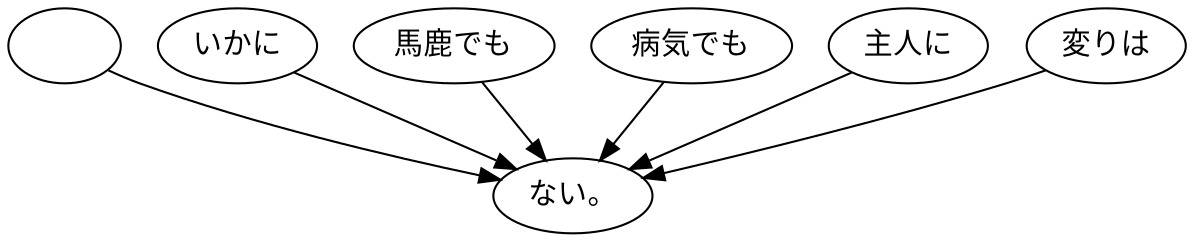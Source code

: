 digraph graph4512 {
	node0 [label="　"];
	node1 [label="いかに"];
	node2 [label="馬鹿でも"];
	node3 [label="病気でも"];
	node4 [label="主人に"];
	node5 [label="変りは"];
	node6 [label="ない。"];
	node0 -> node6;
	node1 -> node6;
	node2 -> node6;
	node3 -> node6;
	node4 -> node6;
	node5 -> node6;
}
